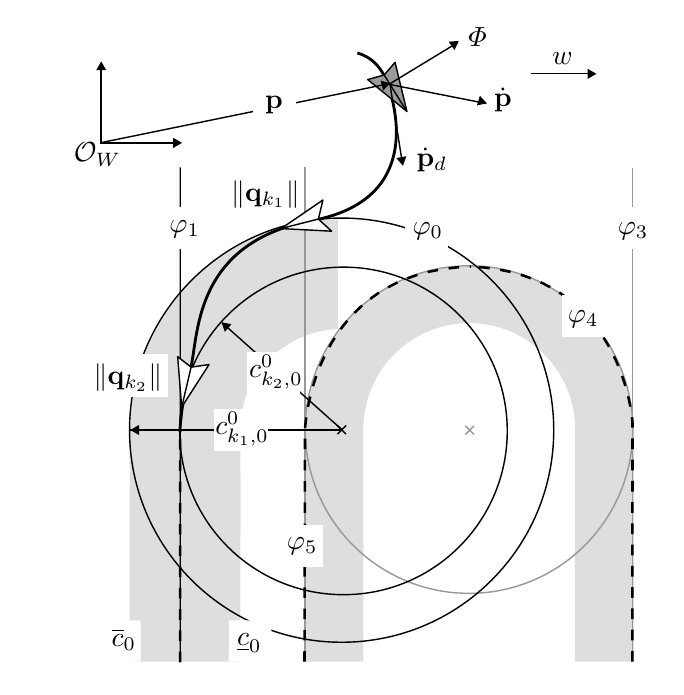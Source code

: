 
\definecolor{cDEDEDE}{RGB}{222,222,222}
\definecolor{c989898}{RGB}{152,152,152}
\definecolor{c9B9B9B}{RGB}{155,155,155}
\definecolor{cFFFFFF}{RGB}{255,255,255}


\def \globalscale {0.9}
\begin{tikzpicture}[y=0.80pt, x=0.80pt, yscale=-\globalscale, xscale=\globalscale, inner sep=0pt, outer sep=0pt]
\path[fill=cDEDEDE,line join=round,even odd rule,line width=0.512pt] (145.293,200.994) -- (116.38,200.994) .. controls (116.38,155.768) and (153.043,119.104) .. (198.27,119.104) -- (198.27,147.73) .. controls (168.997,147.913) and (145.321,171.685) .. (145.293,200.994) -- cycle;



\path[fill=cDEDEDE,line join=round,even odd rule,line width=0.512pt] (198.287,147.709) -- (198.287,118.795) .. controls (243.514,118.795) and (280.177,155.458) .. (280.177,200.685) -- (251.551,200.685) .. controls (251.368,171.413) and (227.596,147.736) .. (198.287,147.709) -- cycle;



\path[fill=cDEDEDE,line join=round,even odd rule,line width=0.512pt] (115.684,317.647) -- (145.281,317.647) -- (145.281,200.693) -- (115.685,200.693) -- (115.684,317.647) -- cycle;



\path[fill=cDEDEDE,line join=round,even odd rule,line width=0.512pt] (251.469,317.629) -- (281.066,317.629) -- (281.088,200.52) -- (251.491,200.52) -- (251.469,317.629) -- cycle;



\path[fill=cDEDEDE,line join=round,line width=1.280pt] (28.405,198.662) -- (28.448,198.662) .. controls (30.041,142.129) and (75.876,96.665) .. (132.556,95.666) -- (132.556,150.748) .. controls (106.245,151.714) and (85.025,172.615) .. (83.55,198.792) -- (83.573,220.487) -- (83.55,220.979) -- (83.55,221.477) .. controls (83.574,222.728) and (83.754,224.03) .. (83.719,225.26) -- (83.728,225.272) -- (83.728,228.315) -- (83.55,297.238) -- (83.55,309.639) -- (83.518,309.639) -- (83.518,309.885) -- (83.499,311.277) -- (83.599,317.617) -- (28.104,317.63) .. controls (28.104,314.754) and (28.067,320.439) .. (28.05,314.078) -- (28.05,311.429) -- (28.05,310.892) -- (28.05,310.171) -- (28.05,309.646) -- (28.05,202.034) -- (28.405,198.662) -- cycle;



\path[draw=c989898,line join=round,line width=0.512pt] (198.336,201.213) ellipse (2.311cm and 2.311cm);



\path[draw=c989898,line join=round,line width=0.512pt] (115.961,69.661) -- (115.961,317.37);



\path[draw=black,line join=round,line width=0.512pt] (134.425,201.503) ellipse (2.993cm and 2.993cm);



\path[draw=black,line join=round,line width=0.512pt] (136.641,203.487) -- (132.31,199.155);



\path[draw=black,line join=round,line width=0.512pt] (132.311,203.485) -- (136.643,199.154);



\path[draw=black,line join=round,line width=0.512pt] (135.349,201.878) ellipse (2.311cm and 2.311cm);



\path[draw=black,line join=round,line width=0.512pt] (53.41,69.661) -- (53.409,317.37);



\path[draw=black,line join=round,line width=0.512pt] (134.548,201.375) -- (28.283,201.375);



\path[fill=black,line join=round,line width=0.256pt] (32.769,203.964) -- (32.758,198.886) -- (28.366,201.435) -- (32.769,203.964) -- cycle;



\path[draw=black,line join=round,line width=0.512pt] (74.462,147.605) -- (134.767,201.442);



\path[fill=black,line join=round,line width=0.256pt] (75.795,152.165) -- (79.126,148.332) -- (74.141,147.363) -- (75.795,152.165) -- cycle;



\path[draw=c989898,line join=round,line width=0.512pt] (280.338,69.686) -- (280.338,317.395);



\path[draw=c989898,line join=round,line width=0.512pt] (200.855,203.647) -- (196.523,199.316);



\path[draw=c989898,line join=round,line width=0.512pt] (196.524,203.646) -- (200.855,199.315);



\path[draw=black,line join=round,line width=1.024pt] (142.294,12.218) .. controls (154.601,15.539) and (157.512,28.173) .. (157.512,28.173) .. controls (157.512,28.173) and (180.829,84.972) .. (119.762,96.273) .. controls (58.695,107.575) and (62.808,156.011) .. (58.471,171.087) .. controls (53.989,186.672) and (53.305,201.225) .. (53.305,201.225) -- (53.329,201.681) -- (53.4,202.45);



\path[draw=black,fill=c9B9B9B,line join=round,line width=0.512pt] (167.193,41.572) -- (161.229,16.893) -- (155.77,23.242) -- (147.497,25.55) -- (167.193,41.572) -- cycle;



\path[fill=black,line join=round,line width=0.256pt] (279.715,306.96) -- (279.717,301.626) -- (280.997,301.627) -- (280.995,306.96) -- (279.715,306.96) -- cycle(279.719,296.293) -- (279.721,290.96) -- (281.001,290.96) -- (280.999,296.293) -- (279.719,296.293) -- cycle(279.724,285.626) -- (279.726,280.293) -- (281.006,280.293) -- (281.004,285.627) -- (279.724,285.626) -- cycle(279.728,274.96) -- (279.73,269.626) -- (281.01,269.627) -- (281.008,274.96) -- (279.728,274.96) -- cycle(279.732,264.293) -- (279.735,258.96) -- (281.015,258.96) -- (281.012,264.293) -- (279.732,264.293) -- cycle(279.737,253.626) -- (279.739,248.293) -- (281.019,248.293) -- (281.017,253.627) -- (279.737,253.626) -- cycle(279.741,242.96) -- (279.743,237.626) -- (281.023,237.627) -- (281.021,242.96) -- (279.741,242.96) -- cycle(279.746,232.293) -- (279.748,226.96) -- (281.028,226.96) -- (281.026,232.293) -- (279.746,232.293) -- cycle(279.75,221.626) -- (279.752,216.293) -- (281.032,216.293) -- (281.03,221.627) -- (279.75,221.626) -- cycle(279.754,210.96) -- (279.757,205.626) -- (281.036,205.627) -- (281.034,210.96) -- (279.754,210.96) -- cycle(279.759,200.293) -- (279.76,197.726) -- (279.77,197.6) -- (279.807,197.48) -- (279.866,197.369) -- (279.947,197.273) -- (280.043,197.192) -- (280.154,197.133) -- (280.274,197.097) -- (280.4,197.086) -- (279.747,197.557) -- (279.696,196.938) -- (279.595,195.934) -- (279.489,195.043) -- (280.762,194.905) -- (280.868,195.795) -- (280.971,196.823) -- (281.024,197.464) -- (280.4,198.366) -- (281.04,197.726) -- (281.039,200.293) -- (279.759,200.293) -- cycle(278.675,189.814) -- (278.449,188.597) -- (277.914,186.068) -- (277.57,184.63) -- (278.819,184.349) -- (279.163,185.787) -- (279.705,188.348) -- (279.936,189.596) -- (278.675,189.814) -- cycle(276.201,179.514) -- (275.515,177.247) -- (274.57,174.458) -- (275.789,174.068) -- (276.734,176.856) -- (277.432,179.162) -- (276.201,179.514) -- cycle(272.672,169.524) -- (271.664,167.14) -- (270.504,164.679) -- (271.673,164.158) -- (272.833,166.619) -- (273.86,169.048) -- (272.672,169.524) -- cycle(268.091,159.987) -- (266.03,156.477) -- (265.354,155.447) -- (266.442,154.772) -- (267.118,155.802) -- (269.21,159.366) -- (268.091,159.987) -- cycle(262.346,151.085) -- (261.12,149.417) -- (259.064,146.929) -- (260.074,146.142) -- (262.13,148.63) -- (263.398,150.355) -- (262.346,151.085) -- cycle(255.508,143.006) -- (255.171,142.645) -- (251.777,139.434) -- (251.71,139.379) -- (252.559,138.421) -- (252.626,138.477) -- (256.08,141.744) -- (256.47,142.162) -- (255.508,143.006) -- cycle(247.612,136.034) -- (244.084,133.493) -- (243.284,132.998) -- (243.996,131.934) -- (244.796,132.429) -- (248.396,135.022) -- (247.612,136.034) -- cycle(238.747,130.284) -- (235.102,128.37) -- (234.029,127.902) -- (234.584,126.748) -- (235.656,127.217) -- (239.382,129.173) -- (238.747,130.284) -- cycle(229.158,125.85) -- (224.726,124.278) -- (224.162,124.122) -- (224.547,122.901) -- (225.111,123.058) -- (229.629,124.66) -- (229.158,125.85) -- cycle(219.022,122.697) -- (218.982,122.685) -- (213.842,121.634) -- (214.141,120.389) -- (219.281,121.441) -- (219.408,121.476) -- (219.022,122.697) -- cycle(208.611,120.854) -- (206.317,120.542) -- (203.349,120.329) -- (203.48,119.056) -- (206.449,119.268) -- (208.826,119.592) -- (208.611,120.854) -- cycle(279.71,317.626) -- (279.713,312.293) -- (280.993,312.293) -- (280.99,317.627) -- (279.71,317.626) -- cycle;



\path[fill=black,line join=round,line width=0.256pt] (115.169,307.054) -- (115.181,301.721) -- (116.461,301.724) -- (116.449,307.057) -- (115.169,307.054) -- cycle(115.193,296.387) -- (115.205,291.054) -- (116.485,291.057) -- (116.473,296.39) -- (115.193,296.387) -- cycle(115.217,285.721) -- (115.229,280.387) -- (116.509,280.39) -- (116.497,285.724) -- (115.217,285.721) -- cycle(115.242,275.054) -- (115.254,269.721) -- (116.534,269.724) -- (116.522,275.057) -- (115.242,275.054) -- cycle(115.266,264.388) -- (115.278,259.054) -- (116.558,259.057) -- (116.546,264.39) -- (115.266,264.388) -- cycle(115.29,253.721) -- (115.302,248.388) -- (116.582,248.39) -- (116.57,253.724) -- (115.29,253.721) -- cycle(115.314,243.054) -- (115.326,237.721) -- (116.606,237.724) -- (116.594,243.057) -- (115.314,243.054) -- cycle(115.338,232.388) -- (115.35,227.054) -- (116.63,227.057) -- (116.618,232.391) -- (115.338,232.388) -- cycle(115.362,221.721) -- (115.374,216.388) -- (116.654,216.391) -- (116.642,221.724) -- (115.362,221.721) -- cycle(115.386,211.054) -- (115.398,205.721) -- (116.678,205.724) -- (116.666,211.057) -- (115.386,211.054) -- cycle(115.459,200.358) -- (115.46,200.327) -- (115.545,199.236) -- (115.687,197.763) -- (115.901,195.937) -- (116.03,195.008) -- (117.3,195.169) -- (117.17,196.099) -- (116.96,197.899) -- (116.82,199.346) -- (116.737,200.413) -- (116.737,200.423) -- (115.459,200.358) -- cycle(116.903,189.717) -- (117.108,188.627) -- (117.746,185.676) -- (118.043,184.473) -- (119.29,184.76) -- (118.993,185.964) -- (118.363,188.88) -- (118.164,189.938) -- (116.903,189.717) -- cycle(119.422,179.302) -- (119.458,179.175) -- (120.559,175.683) -- (121.089,174.192) -- (122.303,174.598) -- (121.773,176.089) -- (120.685,179.539) -- (120.66,179.626) -- (119.422,179.302) -- cycle(122.994,169.186) -- (123.324,168.359) -- (125.015,164.585) -- (125.177,164.263) -- (126.334,164.812) -- (126.172,165.134) -- (124.503,168.857) -- (124.192,169.637) -- (122.994,169.186) -- cycle(127.648,159.505) -- (129.085,156.959) -- (130.393,154.897) -- (131.492,155.554) -- (130.184,157.616) -- (128.778,160.106) -- (127.648,159.505) -- cycle(133.419,150.466) -- (134.166,149.421) -- (136.731,146.241) -- (137.751,147.015) -- (135.186,150.195) -- (134.482,151.181) -- (133.419,150.466) -- cycle(140.327,142.252) -- (140.369,142.206) -- (143.926,138.792) -- (144.251,138.52) -- (145.106,139.473) -- (144.781,139.745) -- (141.285,143.099) -- (141.298,143.085) -- (140.327,142.252) -- cycle(148.409,135.111) -- (152.02,132.501) -- (152.806,132.016) -- (153.518,133.079) -- (152.733,133.564) -- (149.195,136.121) -- (148.409,135.111) -- cycle(157.417,129.249) -- (161.511,127.12) -- (162.215,126.818) -- (162.764,127.974) -- (162.059,128.277) -- (158.05,130.362) -- (157.417,129.249) -- cycle(167.17,124.722) -- (172.213,122.985) -- (172.674,124.179) -- (167.631,125.916) -- (167.17,124.722) -- cycle(177.407,121.585) -- (178.594,121.27) -- (182.671,120.492) -- (182.955,121.74) -- (178.879,122.518) -- (177.78,122.809) -- (177.407,121.585) -- cycle(187.984,119.679) -- (192.034,119.189) -- (193.329,119.117) -- (193.441,120.392) -- (192.147,120.464) -- (188.181,120.944) -- (187.984,119.679) -- cycle(198.654,118.822) -- (199.409,118.779) -- (199.44,120.059) -- (198.766,120.097) -- (198.654,118.822) -- cycle(115.145,317.721) -- (115.157,312.387) -- (116.437,312.39) -- (116.425,317.724) -- (115.145,317.721) -- cycle;



\path[draw=black,fill=cFFFFFF,line join=round,line width=0.512pt] (54.14,189.94) -- (67.872,168.584) -- (58.902,169.895) -- (52.128,164.63) -- (54.14,189.94) -- cycle;



\path[fill=black,line join=round,line width=0.256pt] (52.679,307.323) -- (52.679,301.99) -- (53.96,301.99) -- (53.96,307.323) -- (52.679,307.323) -- cycle(52.679,296.656) -- (52.679,291.323) -- (53.96,291.323) -- (53.96,296.656) -- (52.679,296.656) -- cycle(52.679,285.99) -- (52.679,280.656) -- (53.96,280.656) -- (53.96,285.99) -- (52.679,285.99) -- cycle(52.679,275.323) -- (52.679,269.99) -- (53.96,269.99) -- (53.96,275.323) -- (52.679,275.323) -- cycle(52.679,264.656) -- (52.679,259.323) -- (53.96,259.323) -- (53.96,264.656) -- (52.679,264.656) -- cycle(52.679,253.99) -- (52.679,248.656) -- (53.96,248.656) -- (53.96,253.99) -- (52.679,253.99) -- cycle(52.679,243.323) -- (52.679,237.99) -- (53.96,237.99) -- (53.96,243.323) -- (52.679,243.323) -- cycle(52.679,232.656) -- (52.679,227.323) -- (53.96,227.323) -- (53.96,232.656) -- (52.679,232.656) -- cycle(52.679,221.99) -- (52.679,216.656) -- (53.96,216.656) -- (53.96,221.99) -- (52.679,221.99) -- cycle(52.679,211.323) -- (52.679,205.99) -- (53.96,205.99) -- (53.96,211.323) -- (52.679,211.323) -- cycle(52.679,317.99) -- (52.679,312.656) -- (53.96,312.656) -- (53.96,317.99) -- (52.679,317.99) -- cycle;



  \path[fill=cFFFFFF,line join=round,line width=1.024pt,rounded corners=0.0cm] (43.001,89.261) rectangle (64.391,110.651);



  \path[cm={{0.916,0.0,0.0,0.916,(48.0,105.0)}}] (0.0,0.0) node[above right] () {$\varphi_1$};



  \path[fill=cFFFFFF,line join=round,line width=1.024pt,rounded corners=0.0cm] (166.328,89.261) rectangle (187.718,110.651);



  \path[cm={{0.916,0.0,0.0,0.916,(170.0,106.0)}}] (0.0,0.0) node[above right] () {$\varphi_0$};



  \path[fill=cFFFFFF,line join=round,line width=1.024pt,rounded corners=0.0cm] (270.577,89.261) rectangle (291.967,110.651);



  \path[cm={{1.0,0.0,0.0,1.0,(273.0,106.0)}}] (0.0,0.0) node[above right] () {$\varphi_3$};



\path[fill=cFFFFFF,line join=round,line width=1.024pt,rounded corners=0.0cm] (245.182,133.436) rectangle (266.572,154.826);



\path[cm={{0.916,0.0,0.0,0.916,(248.0,150.0)}}] (0.0,0.0) node[above right] () {$\varphi_4$};



  \path[fill=cFFFFFF,line join=round,line width=1.024pt,rounded corners=0.0cm] (103.508,249.04) rectangle (124.898,270.43);



  \path[cm={{1.0,0.0,0.0,1.0,(107.0,264.0)}}] (0.0,0.0) node[above right] () {$\varphi_5$};



  \path[fill=cFFFFFF,line join=round,line width=1.024pt] (33.575,296.942) -- (12.185,296.942) -- (12.128,317.688) -- (33.568,317.635) -- (33.575,296.942) -- cycle;



  \path[cm={{1.0,0.0,0.0,1.0,(19.0,312.0)}}] (0.0,0.0) node[above right] () {$\overline{c}_0$};



  \path[fill=cFFFFFF,line join=round,line width=1.024pt] (99.183,296.942) -- (77.793,296.942) -- (77.761,317.608) -- (99.201,317.608) -- (99.183,296.942) -- cycle;



  \path[cm={{1.0,0.0,0.0,1.0,(82.0,313.0)}}] (0.0,0.0) node[above right] () {$\underline{c}_0$};



  \path[fill=cFFFFFF,line join=round,line width=1.024pt,rounded corners=0.0cm] (70.261,190.816) rectangle (97.651,212.206);



  \path[cm={{0.916,0.0,0.0,0.916,(71.0,209.7)}}] (0.0,0.0) node[above right] () {$c_{k_1,0}^0$};



  \path[fill=cFFFFFF,line join=round,line width=1.024pt,rounded corners=0.0cm] (87.167,162.475) rectangle (113.557,183.865);



  \path[cm={{1.0,0.0,0.0,1.0,(88.0,181.0)}}] (0.0,0.0) node[above right] () {$c_{k_2,0}^0$};



\path[line join=round,line width=1.280pt] (156.44,27.487) -- (165.963,92.17);



\path[draw=black,line join=round,line width=0.512pt] (158.656,27.706) -- (164.742,66.494);



\path[draw=black,line join=round,line width=0.512pt] (158.601,27.688) -- (192.614,7.024);



\path[fill=black,line join=round,line width=0.256pt] (166.886,64.031) -- (161.891,64.945) -- (165.179,68.814) -- (166.886,64.031) -- cycle;



\path[fill=black,line join=round,line width=0.256pt] (188.157,6.578) -- (191.07,10.737) -- (193.215,6.134) -- (188.157,6.578) -- cycle;



\path[draw=black,line join=round,line width=0.512pt] (158.601,28.017) -- (206.923,37.551);



\path[fill=black,line join=round,line width=0.256pt] (203.82,33.713) -- (202.32,38.564) -- (207.272,37.437) -- (203.82,33.713) -- cycle;



\path[cm={{0.916,0.0,0.0,0.916,(198.0,9.0)}}] (0.0,0.0) node[above right] () {$\varPhi$};



\path[cm={{0.916,0.0,0.0,0.916,(211.0,42.0)}}] (0.0,0.0) node[above right] () {$\dot{\mathbf{p}}$};



\path[cm={{0.916,0.0,0.0,0.916,(172.0,72.0)}}] (0.0,0.0) node[above right] () {$\dot{\mathbf{p}}_d$};



\path[draw=black,fill=cFFFFFF,line join=round,line width=0.512pt] (104.046,100.327) -- (129.401,101.644) -- (122.757,95.595) -- (125.016,86.014) -- (104.046,100.327) -- cycle;



\path[cm={{1.0,0.0,0.0,1.0,(79.0,90.0)}}] (0.0,0.0) node[above right] () {$\|\mathbf{q}_{k_1}\|$};



  \path[fill=cFFFFFF,line join=round,line width=1.024pt,rounded corners=0.0cm] (25.7,163.507) rectangle (47.09,184.897);



  \path[cm={{1.0,0.0,0.0,1.0,(10.0,182.0)}}] (0.0,0.0) node[above right] () {$\|\mathbf{q}_{k_2}\|$};



\path[draw=black,line join=round,line width=0.512pt] (13.74,18.561) -- (13.74,57.676);



\path[draw=black,line join=round,line width=0.512pt] (52.588,57.359) -- (13.472,57.359);



\path[fill=black,line join=round,line width=0.256pt] (11.225,20.854) -- (16.303,20.843) -- (13.755,16.451) -- (11.225,20.854) -- cycle;



\path[fill=black,line join=round,line width=0.256pt] (49.882,54.805) -- (49.893,59.883) -- (54.285,57.334) -- (49.882,54.805) -- cycle;



\path[cm={{1.0,0.0,0.0,1.0,(0.0,69.0)}}] (0.0,0.0) node[above right] () {$\mathcal{O}_W$};



\path[draw=black,line join=round,line width=0.512pt] (13.947,57.154) -- (157.777,27.706);



\path[fill=black,line join=round,line width=0.256pt] (153.995,26.076) -- (155.249,30.996) -- (158.884,27.45) -- (153.995,26.076) -- cycle;



  \path[fill=cFFFFFF,line join=round,line width=1.024pt,rounded corners=0.0cm] (90.114,28.454) rectangle (111.504,49.845);



  \path[cm={{0.916,0.0,0.0,0.916,(96.0,43.0)}}] (0.0,0.0) node[above right] () {$\mathbf{p}$};



\path[draw=black,line join=round,line width=0.512pt] (229.442,22.594) -- (258.954,22.594);



\path[fill=black,line join=round,line width=0.256pt] (257.882,20.143) -- (257.893,25.221) -- (262.285,22.672) -- (257.882,20.143) -- cycle;



\path[cm={{0.916,0.0,0.0,0.916,(240.0,18.0)}}] (0.0,0.0) node[above right] () {$w$};



\path[draw=black,line join=round,line width=0.512pt] (104.605,100.171) -- (122.589,95.593);



\path[draw=black,line join=round,line width=0.512pt] (54.44,188.833) -- (58.835,170.007);



\path[draw=black,line join=round,line width=0.512pt] (155.751,23.244) -- (167.032,41.411);




\end{tikzpicture}

